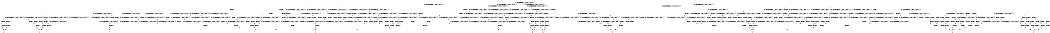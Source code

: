 digraph BCG {
size = "7, 10.5";
center = TRUE;
node [shape = circle];
0 [peripheries = 2];
0 -> 1 [label = "EX !0 !ATOMIC_EXCH_BRANCH (1, +1, TRUE, +0, 2, TRUE) !{0, 1, 2}"];
0 -> 2 [label = "EX !2 !ATOMIC_EXCH_BRANCH (1, +1, TRUE, +0, 2, TRUE) !{0, 1, 2}"];
0 -> 3 [label = "EX !1 !ATOMIC_EXCH_BRANCH (1, +0, FALSE, +0, 1, TRUE) !{0, 1, 2}"];
0 -> 4 [label = "EX !0 !ATOMIC_EXCH_BRANCH (1, +1, TRUE, +0, 2, TRUE) !{0, 1, 2}"];
1 -> 5 [label = "EX !2 !ATOMIC_EXCH_BRANCH (1, +1, TRUE, +0, 2, FALSE) !{0, 1, 2}"];
1 -> 6 [label = "EX !1 !ATOMIC_EXCH_BRANCH (1, +0, FALSE, +0, 1, FALSE) !{0, 1, 2}"];
1 -> 7 [label = "TERMINATE !0"];
2 -> 5 [label = "EX !0 !ATOMIC_EXCH_BRANCH (1, +1, TRUE, +0, 2, FALSE) !{0, 1, 2}"];
2 -> 8 [label = "EX !1 !ATOMIC_EXCH_BRANCH (1, +0, FALSE, +0, 1, FALSE) !{0, 1, 2}"];
2 -> 9 [label = "TERMINATE !2"];
2 -> 10 [label = "EX !0 !ATOMIC_EXCH_BRANCH (1, +1, TRUE, +0, 2, FALSE) !{0, 1, 2}"];
3 -> 3 [label = "EX !1 !ATOMIC_EXCH_BRANCH (1, +0, FALSE, +0, 1, TRUE) !{0, 1, 2}"];
3 -> 11 [label = "EX !0 !ATOMIC_EXCH_BRANCH (1, +1, TRUE, +0, 2, TRUE) !{0, 1, 2}"];
3 -> 12 [label = "EX !2 !ATOMIC_EXCH_BRANCH (1, +1, TRUE, +0, 2, TRUE) !{0, 1, 2}"];
3 -> 13 [label = "EX !0 !ATOMIC_EXCH_BRANCH (1, +1, TRUE, +0, 2, TRUE) !{0, 1, 2}"];
4 -> 14 [label = "EX !1 !ATOMIC_EXCH_BRANCH (1, +0, FALSE, +0, 1, FALSE) !{0, 1, 2}"];
4 -> 10 [label = "EX !2 !ATOMIC_EXCH_BRANCH (1, +1, TRUE, +0, 2, FALSE) !{0, 1, 2}"];
4 -> 15 [label = "EX !1 !ATOMIC_EXCH_BRANCH (1, +0, FALSE, +0, 1, FALSE) !{0, 1, 2}"];
4 -> 16 [label = "TERMINATE !0"];
5 -> 17 [label = "EX !1 !ATOMIC_EXCH_BRANCH (1, +0, FALSE, +0, 1, FALSE) !{0, 1, 2}"];
5 -> 18 [label = "TERMINATE !0"];
5 -> 19 [label = "TERMINATE !2"];
6 -> 20 [label = "EX !2 !ATOMIC_EXCH_BRANCH (1, +1, TRUE, +0, 2, FALSE) !{0, 1, 2}"];
6 -> 21 [label = "TERMINATE !0"];
6 -> 22 [label = "TERMINATE !1"];
7 -> 23 [label = "EX !2 !ATOMIC_EXCH_BRANCH (1, +1, TRUE, +0, 2, FALSE) !{1, 2}"];
7 -> 24 [label = "EX !1 !ATOMIC_EXCH_BRANCH (1, +0, FALSE, +0, 1, FALSE) !{1, 2}"];
7 -> 25 [label = "EX !1 !ATOMIC_EXCH_BRANCH (1, +0, FALSE, +0, 1, FALSE) !{1, 2}"];
8 -> 20 [label = "EX !0 !ATOMIC_EXCH_BRANCH (1, +1, TRUE, +0, 2, FALSE) !{0, 1, 2}"];
8 -> 26 [label = "TERMINATE !2"];
8 -> 27 [label = "TERMINATE !1"];
8 -> 28 [label = "EX !0 !ATOMIC_EXCH_BRANCH (1, +1, TRUE, +0, 2, FALSE) !{0, 1, 2}"];
9 -> 29 [label = "EX !0 !ATOMIC_EXCH_BRANCH (1, +1, TRUE, +0, 2, FALSE) !{0, 1}"];
9 -> 30 [label = "EX !1 !ATOMIC_EXCH_BRANCH (1, +0, FALSE, +0, 1, FALSE) !{0, 1}"];
9 -> 31 [label = "EX !0 !ATOMIC_EXCH_BRANCH (1, +1, TRUE, +0, 2, FALSE) !{0, 1}"];
10 -> 32 [label = "EX !1 !ATOMIC_EXCH_BRANCH (1, +0, FALSE, +0, 1, FALSE) !{0, 1, 2}"];
10 -> 33 [label = "EX !1 !ATOMIC_EXCH_BRANCH (1, +0, FALSE, +0, 1, FALSE) !{0, 1, 2}"];
10 -> 34 [label = "TERMINATE !0"];
10 -> 35 [label = "TERMINATE !2"];
11 -> 6 [label = "EX !1 !ATOMIC_EXCH_BRANCH (1, +0, FALSE, +0, 1, FALSE) !{0, 1, 2}"];
11 -> 36 [label = "EX !2 !ATOMIC_EXCH_BRANCH (1, +1, TRUE, +0, 2, FALSE) !{0, 1, 2}"];
11 -> 37 [label = "TERMINATE !0"];
12 -> 8 [label = "EX !1 !ATOMIC_EXCH_BRANCH (1, +0, FALSE, +0, 1, FALSE) !{0, 1, 2}"];
12 -> 36 [label = "EX !0 !ATOMIC_EXCH_BRANCH (1, +1, TRUE, +0, 2, FALSE) !{0, 1, 2}"];
12 -> 38 [label = "TERMINATE !2"];
12 -> 39 [label = "EX !0 !ATOMIC_EXCH_BRANCH (1, +1, TRUE, +0, 2, FALSE) !{0, 1, 2}"];
13 -> 14 [label = "EX !1 !ATOMIC_EXCH_BRANCH (1, +0, FALSE, +0, 1, FALSE) !{0, 1, 2}"];
13 -> 15 [label = "EX !1 !ATOMIC_EXCH_BRANCH (1, +0, FALSE, +0, 1, FALSE) !{0, 1, 2}"];
13 -> 39 [label = "EX !2 !ATOMIC_EXCH_BRANCH (1, +1, TRUE, +0, 2, FALSE) !{0, 1, 2}"];
13 -> 40 [label = "TERMINATE !0"];
14 -> 41 [label = "EX !2 !ATOMIC_EXCH_BRANCH (1, +1, TRUE, +0, 2, FALSE) !{0, 1, 2}"];
14 -> 42 [label = "EX !2 !ATOMIC_EXCH_BRANCH (1, +1, TRUE, +0, 2, FALSE) !{0, 1, 2}"];
14 -> 43 [label = "TERMINATE !0"];
14 -> 44 [label = "TERMINATE !1"];
15 -> 28 [label = "EX !2 !ATOMIC_EXCH_BRANCH (1, +1, TRUE, +0, 2, FALSE) !{0, 1, 2}"];
15 -> 45 [label = "TERMINATE !0"];
15 -> 46 [label = "TERMINATE !1"];
16 -> 47 [label = "EX !2 !ATOMIC_EXCH_BRANCH (1, +1, TRUE, +0, 2, FALSE) !{1, 2}"];
16 -> 48 [label = "EX !1 !ATOMIC_EXCH_BRANCH (1, +0, FALSE, +0, 1, FALSE) !{1, 2}"];
17 -> 49 [label = "TERMINATE !0"];
17 -> 50 [label = "TERMINATE !2"];
17 -> 51 [label = "TERMINATE !1"];
18 -> 52 [label = "EX !1 !ATOMIC_EXCH_BRANCH (1, +0, FALSE, +0, 1, FALSE) !{1, 2}"];
18 -> 53 [label = "TERMINATE !2"];
18 -> 54 [label = "EX !1 !ATOMIC_EXCH_BRANCH (1, +0, FALSE, +0, 1, FALSE) !{1, 2}"];
19 -> 55 [label = "EX !1 !ATOMIC_EXCH_BRANCH (1, +0, FALSE, +0, 1, FALSE) !{0, 1}"];
19 -> 56 [label = "TERMINATE !0"];
20 -> 49 [label = "TERMINATE !0"];
20 -> 50 [label = "TERMINATE !2"];
20 -> 51 [label = "TERMINATE !1"];
21 -> 57 [label = "EX !2 !ATOMIC_EXCH_BRANCH (1, +1, TRUE, +0, 2, FALSE) !{1, 2}"];
21 -> 58 [label = "TERMINATE !1"];
22 -> 59 [label = "EX !2 !ATOMIC_EXCH_BRANCH (1, +1, TRUE, +0, 2, FALSE) !{0, 2}"];
22 -> 60 [label = "TERMINATE !0"];
23 -> 52 [label = "EX !1 !ATOMIC_EXCH_BRANCH (1, +0, FALSE, +0, 1, FALSE) !{1, 2}"];
23 -> 53 [label = "TERMINATE !2"];
23 -> 54 [label = "EX !1 !ATOMIC_EXCH_BRANCH (1, +0, FALSE, +0, 1, FALSE) !{1, 2}"];
24 -> 57 [label = "EX !2 !ATOMIC_EXCH_BRANCH (1, +1, TRUE, +0, 2, FALSE) !{1, 2}"];
24 -> 58 [label = "TERMINATE !1"];
25 -> 61 [label = "EX !2 !ATOMIC_EXCH_BRANCH (1, +1, TRUE, +0, 2, FALSE) !{1, 2}"];
25 -> 62 [label = "EX !2 !ATOMIC_EXCH_BRANCH (1, +1, TRUE, +0, 2, FALSE) !{1, 2}"];
25 -> 63 [label = "TERMINATE !1"];
26 -> 64 [label = "EX !0 !ATOMIC_EXCH_BRANCH (1, +1, TRUE, +0, 2, FALSE) !{0, 1}"];
26 -> 65 [label = "TERMINATE !1"];
26 -> 66 [label = "EX !0 !ATOMIC_EXCH_BRANCH (1, +1, TRUE, +0, 2, FALSE) !{0, 1}"];
27 -> 59 [label = "EX !0 !ATOMIC_EXCH_BRANCH (1, +1, TRUE, +0, 2, FALSE) !{0, 2}"];
27 -> 67 [label = "TERMINATE !2"];
27 -> 68 [label = "EX !0 !ATOMIC_EXCH_BRANCH (1, +1, TRUE, +0, 2, FALSE) !{0, 2}"];
28 -> 69 [label = "TERMINATE !0"];
28 -> 70 [label = "TERMINATE !2"];
28 -> 71 [label = "TERMINATE !1"];
29 -> 55 [label = "EX !1 !ATOMIC_EXCH_BRANCH (1, +0, FALSE, +0, 1, FALSE) !{0, 1}"];
29 -> 56 [label = "TERMINATE !0"];
30 -> 64 [label = "EX !0 !ATOMIC_EXCH_BRANCH (1, +1, TRUE, +0, 2, FALSE) !{0, 1}"];
30 -> 65 [label = "TERMINATE !1"];
30 -> 66 [label = "EX !0 !ATOMIC_EXCH_BRANCH (1, +1, TRUE, +0, 2, FALSE) !{0, 1}"];
31 -> 72 [label = "EX !1 !ATOMIC_EXCH_BRANCH (1, +0, FALSE, +0, 1, FALSE) !{0, 1}"];
31 -> 73 [label = "EX !1 !ATOMIC_EXCH_BRANCH (1, +0, FALSE, +0, 1, FALSE) !{0, 1}"];
31 -> 74 [label = "TERMINATE !0"];
32 -> 75 [label = "TERMINATE !0"];
32 -> 76 [label = "TERMINATE !2"];
32 -> 77 [label = "TERMINATE !1"];
33 -> 69 [label = "TERMINATE !0"];
33 -> 70 [label = "TERMINATE !2"];
33 -> 71 [label = "TERMINATE !1"];
34 -> 78 [label = "EX !1 !ATOMIC_EXCH_BRANCH (1, +0, FALSE, +0, 1, FALSE) !{1, 2}"];
34 -> 79 [label = "TERMINATE !2"];
35 -> 80 [label = "EX !1 !ATOMIC_EXCH_BRANCH (1, +0, FALSE, +0, 1, FALSE) !{0, 1}"];
35 -> 81 [label = "TERMINATE !0"];
36 -> 17 [label = "EX !1 !ATOMIC_EXCH_BRANCH (1, +0, FALSE, +0, 1, FALSE) !{0, 1, 2}"];
36 -> 82 [label = "TERMINATE !0"];
36 -> 83 [label = "TERMINATE !2"];
37 -> 24 [label = "EX !1 !ATOMIC_EXCH_BRANCH (1, +0, FALSE, +0, 1, FALSE) !{1, 2}"];
37 -> 84 [label = "EX !2 !ATOMIC_EXCH_BRANCH (1, +1, TRUE, +0, 2, FALSE) !{1, 2}"];
37 -> 25 [label = "EX !1 !ATOMIC_EXCH_BRANCH (1, +0, FALSE, +0, 1, FALSE) !{1, 2}"];
38 -> 30 [label = "EX !1 !ATOMIC_EXCH_BRANCH (1, +0, FALSE, +0, 1, FALSE) !{0, 1}"];
38 -> 85 [label = "EX !0 !ATOMIC_EXCH_BRANCH (1, +1, TRUE, +0, 2, FALSE) !{0, 1}"];
38 -> 86 [label = "EX !0 !ATOMIC_EXCH_BRANCH (1, +1, TRUE, +0, 2, FALSE) !{0, 1}"];
39 -> 32 [label = "EX !1 !ATOMIC_EXCH_BRANCH (1, +0, FALSE, +0, 1, FALSE) !{0, 1, 2}"];
39 -> 33 [label = "EX !1 !ATOMIC_EXCH_BRANCH (1, +0, FALSE, +0, 1, FALSE) !{0, 1, 2}"];
39 -> 87 [label = "TERMINATE !0"];
39 -> 88 [label = "TERMINATE !2"];
40 -> 48 [label = "EX !1 !ATOMIC_EXCH_BRANCH (1, +0, FALSE, +0, 1, FALSE) !{1, 2}"];
40 -> 89 [label = "EX !2 !ATOMIC_EXCH_BRANCH (1, +1, TRUE, +0, 2, FALSE) !{1, 2}"];
41 -> 90 [label = "TERMINATE !0"];
41 -> 91 [label = "TERMINATE !2"];
41 -> 92 [label = "TERMINATE !1"];
42 -> 75 [label = "TERMINATE !0"];
42 -> 76 [label = "TERMINATE !2"];
42 -> 77 [label = "TERMINATE !1"];
43 -> 93 [label = "EX !2 !ATOMIC_EXCH_BRANCH (1, +1, TRUE, +0, 2, FALSE) !{1, 2}"];
43 -> 94 [label = "TERMINATE !1"];
44 -> 95 [label = "EX !2 !ATOMIC_EXCH_BRANCH (1, +1, TRUE, +0, 2, FALSE) !{0, 2}"];
44 -> 96 [label = "TERMINATE !0"];
45 -> 97 [label = "EX !2 !ATOMIC_EXCH_BRANCH (1, +1, TRUE, +0, 2, FALSE) !{1, 2}"];
45 -> 98 [label = "TERMINATE !1"];
46 -> 99 [label = "EX !2 !ATOMIC_EXCH_BRANCH (1, +1, TRUE, +0, 2, FALSE) !{0, 2}"];
46 -> 100 [label = "TERMINATE !0"];
47 -> 78 [label = "EX !1 !ATOMIC_EXCH_BRANCH (1, +0, FALSE, +0, 1, FALSE) !{1, 2}"];
47 -> 79 [label = "TERMINATE !2"];
48 -> 97 [label = "EX !2 !ATOMIC_EXCH_BRANCH (1, +1, TRUE, +0, 2, FALSE) !{1, 2}"];
48 -> 98 [label = "TERMINATE !1"];
49 -> 101 [label = "TERMINATE !2"];
49 -> 102 [label = "TERMINATE !1"];
50 -> 103 [label = "TERMINATE !0"];
50 -> 104 [label = "TERMINATE !1"];
51 -> 105 [label = "TERMINATE !0"];
51 -> 106 [label = "TERMINATE !2"];
52 -> 101 [label = "TERMINATE !2"];
52 -> 102 [label = "TERMINATE !1"];
53 -> 107 [label = "EX !1 !ATOMIC_EXCH_BRANCH (1, +0, FALSE, +0, 1, FALSE) !{1}"];
53 -> 108 [label = "EX !1 !ATOMIC_EXCH_BRANCH (1, +0, FALSE, +0, 1, FALSE) !{1}"];
54 -> 109 [label = "TERMINATE !2"];
54 -> 110 [label = "TERMINATE !1"];
55 -> 103 [label = "TERMINATE !0"];
55 -> 104 [label = "TERMINATE !1"];
56 -> 107 [label = "EX !1 !ATOMIC_EXCH_BRANCH (1, +0, FALSE, +0, 1, FALSE) !{1}"];
56 -> 108 [label = "EX !1 !ATOMIC_EXCH_BRANCH (1, +0, FALSE, +0, 1, FALSE) !{1}"];
57 -> 101 [label = "TERMINATE !2"];
57 -> 102 [label = "TERMINATE !1"];
58 -> 111 [label = "EX !2 !ATOMIC_EXCH_BRANCH (1, +1, TRUE, +0, 2, FALSE) !{2}"];
58 -> 112 [label = "EX !2 !ATOMIC_EXCH_BRANCH (1, +1, TRUE, +0, 2, FALSE) !{2}"];
59 -> 105 [label = "TERMINATE !0"];
59 -> 106 [label = "TERMINATE !2"];
60 -> 111 [label = "EX !2 !ATOMIC_EXCH_BRANCH (1, +1, TRUE, +0, 2, FALSE) !{2}"];
60 -> 112 [label = "EX !2 !ATOMIC_EXCH_BRANCH (1, +1, TRUE, +0, 2, FALSE) !{2}"];
61 -> 113 [label = "TERMINATE !2"];
61 -> 114 [label = "TERMINATE !1"];
62 -> 109 [label = "TERMINATE !2"];
62 -> 110 [label = "TERMINATE !1"];
63 -> 115 [label = "EX !2 !ATOMIC_EXCH_BRANCH (1, +1, TRUE, +0, 2, FALSE) !{2}"];
64 -> 103 [label = "TERMINATE !0"];
64 -> 104 [label = "TERMINATE !1"];
65 -> 116 [label = "EX !0 !ATOMIC_EXCH_BRANCH (1, +1, TRUE, +0, 2, FALSE) !{0}"];
65 -> 117 [label = "EX !0 !ATOMIC_EXCH_BRANCH (1, +1, TRUE, +0, 2, FALSE) !{0}"];
66 -> 118 [label = "TERMINATE !0"];
66 -> 119 [label = "TERMINATE !1"];
67 -> 116 [label = "EX !0 !ATOMIC_EXCH_BRANCH (1, +1, TRUE, +0, 2, FALSE) !{0}"];
67 -> 117 [label = "EX !0 !ATOMIC_EXCH_BRANCH (1, +1, TRUE, +0, 2, FALSE) !{0}"];
68 -> 120 [label = "TERMINATE !0"];
68 -> 121 [label = "TERMINATE !2"];
69 -> 122 [label = "TERMINATE !2"];
69 -> 123 [label = "TERMINATE !1"];
70 -> 124 [label = "TERMINATE !0"];
70 -> 125 [label = "TERMINATE !1"];
71 -> 126 [label = "TERMINATE !0"];
71 -> 127 [label = "TERMINATE !2"];
72 -> 128 [label = "TERMINATE !0"];
72 -> 129 [label = "TERMINATE !1"];
73 -> 118 [label = "TERMINATE !0"];
73 -> 119 [label = "TERMINATE !1"];
74 -> 130 [label = "EX !1 !ATOMIC_EXCH_BRANCH (1, +0, FALSE, +0, 1, FALSE) !{1}"];
75 -> 131 [label = "TERMINATE !2"];
75 -> 132 [label = "TERMINATE !1"];
76 -> 133 [label = "TERMINATE !0"];
76 -> 134 [label = "TERMINATE !1"];
77 -> 135 [label = "TERMINATE !0"];
77 -> 136 [label = "TERMINATE !2"];
78 -> 122 [label = "TERMINATE !2"];
78 -> 123 [label = "TERMINATE !1"];
79 -> 137 [label = "EX !1 !ATOMIC_EXCH_BRANCH (1, +0, FALSE, +0, 1, FALSE) !{1}"];
80 -> 124 [label = "TERMINATE !0"];
80 -> 125 [label = "TERMINATE !1"];
81 -> 137 [label = "EX !1 !ATOMIC_EXCH_BRANCH (1, +0, FALSE, +0, 1, FALSE) !{1}"];
82 -> 52 [label = "EX !1 !ATOMIC_EXCH_BRANCH (1, +0, FALSE, +0, 1, FALSE) !{1, 2}"];
82 -> 138 [label = "TERMINATE !2"];
82 -> 54 [label = "EX !1 !ATOMIC_EXCH_BRANCH (1, +0, FALSE, +0, 1, FALSE) !{1, 2}"];
83 -> 55 [label = "EX !1 !ATOMIC_EXCH_BRANCH (1, +0, FALSE, +0, 1, FALSE) !{0, 1}"];
83 -> 139 [label = "TERMINATE !0"];
84 -> 52 [label = "EX !1 !ATOMIC_EXCH_BRANCH (1, +0, FALSE, +0, 1, FALSE) !{1, 2}"];
84 -> 138 [label = "TERMINATE !2"];
84 -> 54 [label = "EX !1 !ATOMIC_EXCH_BRANCH (1, +0, FALSE, +0, 1, FALSE) !{1, 2}"];
85 -> 55 [label = "EX !1 !ATOMIC_EXCH_BRANCH (1, +0, FALSE, +0, 1, FALSE) !{0, 1}"];
85 -> 139 [label = "TERMINATE !0"];
86 -> 72 [label = "EX !1 !ATOMIC_EXCH_BRANCH (1, +0, FALSE, +0, 1, FALSE) !{0, 1}"];
86 -> 73 [label = "EX !1 !ATOMIC_EXCH_BRANCH (1, +0, FALSE, +0, 1, FALSE) !{0, 1}"];
86 -> 140 [label = "TERMINATE !0"];
87 -> 78 [label = "EX !1 !ATOMIC_EXCH_BRANCH (1, +0, FALSE, +0, 1, FALSE) !{1, 2}"];
87 -> 141 [label = "TERMINATE !2"];
88 -> 80 [label = "EX !1 !ATOMIC_EXCH_BRANCH (1, +0, FALSE, +0, 1, FALSE) !{0, 1}"];
88 -> 142 [label = "TERMINATE !0"];
89 -> 78 [label = "EX !1 !ATOMIC_EXCH_BRANCH (1, +0, FALSE, +0, 1, FALSE) !{1, 2}"];
89 -> 141 [label = "TERMINATE !2"];
90 -> 143 [label = "TERMINATE !2"];
90 -> 144 [label = "TERMINATE !1"];
91 -> 145 [label = "TERMINATE !0"];
91 -> 146 [label = "TERMINATE !1"];
92 -> 147 [label = "TERMINATE !0"];
92 -> 148 [label = "TERMINATE !2"];
93 -> 131 [label = "TERMINATE !2"];
93 -> 132 [label = "TERMINATE !1"];
94 -> 149 [label = "EX !2 !ATOMIC_EXCH_BRANCH (1, +1, TRUE, +0, 2, FALSE) !{2}"];
95 -> 135 [label = "TERMINATE !0"];
95 -> 136 [label = "TERMINATE !2"];
96 -> 149 [label = "EX !2 !ATOMIC_EXCH_BRANCH (1, +1, TRUE, +0, 2, FALSE) !{2}"];
97 -> 122 [label = "TERMINATE !2"];
97 -> 123 [label = "TERMINATE !1"];
98 -> 150 [label = "EX !2 !ATOMIC_EXCH_BRANCH (1, +1, TRUE, +0, 2, FALSE) !{2}"];
99 -> 126 [label = "TERMINATE !0"];
99 -> 127 [label = "TERMINATE !2"];
100 -> 150 [label = "EX !2 !ATOMIC_EXCH_BRANCH (1, +1, TRUE, +0, 2, FALSE) !{2}"];
101 -> 151 [label = "TERMINATE !1"];
102 -> 152 [label = "TERMINATE !2"];
103 -> 151 [label = "TERMINATE !1"];
104 -> 153 [label = "TERMINATE !0"];
105 -> 152 [label = "TERMINATE !2"];
106 -> 153 [label = "TERMINATE !0"];
107 -> 151 [label = "TERMINATE !1"];
108 -> 154 [label = "TERMINATE !1"];
109 -> 155 [label = "TERMINATE !1"];
110 -> 156 [label = "TERMINATE !2"];
111 -> 152 [label = "TERMINATE !2"];
112 -> 157 [label = "TERMINATE !2"];
113 -> 158 [label = "TERMINATE !1"];
114 -> 159 [label = "TERMINATE !2"];
115 -> 156 [label = "TERMINATE !2"];
116 -> 153 [label = "TERMINATE !0"];
117 -> 160 [label = "TERMINATE !0"];
118 -> 161 [label = "TERMINATE !1"];
119 -> 162 [label = "TERMINATE !0"];
120 -> 163 [label = "TERMINATE !2"];
121 -> 164 [label = "TERMINATE !0"];
122 -> 165 [label = "TERMINATE !1"];
123 -> 166 [label = "TERMINATE !2"];
124 -> 165 [label = "TERMINATE !1"];
125 -> 167 [label = "TERMINATE !0"];
126 -> 166 [label = "TERMINATE !2"];
127 -> 167 [label = "TERMINATE !0"];
128 -> 168 [label = "TERMINATE !1"];
129 -> 169 [label = "TERMINATE !0"];
130 -> 161 [label = "TERMINATE !1"];
131 -> 170 [label = "TERMINATE !1"];
132 -> 171 [label = "TERMINATE !2"];
133 -> 170 [label = "TERMINATE !1"];
134 -> 172 [label = "TERMINATE !0"];
135 -> 171 [label = "TERMINATE !2"];
136 -> 172 [label = "TERMINATE !0"];
137 -> 165 [label = "TERMINATE !1"];
138 -> 107 [label = "EX !1 !ATOMIC_EXCH_BRANCH (1, +0, FALSE, +0, 1, FALSE) !{1}"];
138 -> 108 [label = "EX !1 !ATOMIC_EXCH_BRANCH (1, +0, FALSE, +0, 1, FALSE) !{1}"];
139 -> 107 [label = "EX !1 !ATOMIC_EXCH_BRANCH (1, +0, FALSE, +0, 1, FALSE) !{1}"];
139 -> 108 [label = "EX !1 !ATOMIC_EXCH_BRANCH (1, +0, FALSE, +0, 1, FALSE) !{1}"];
140 -> 130 [label = "EX !1 !ATOMIC_EXCH_BRANCH (1, +0, FALSE, +0, 1, FALSE) !{1}"];
141 -> 137 [label = "EX !1 !ATOMIC_EXCH_BRANCH (1, +0, FALSE, +0, 1, FALSE) !{1}"];
142 -> 137 [label = "EX !1 !ATOMIC_EXCH_BRANCH (1, +0, FALSE, +0, 1, FALSE) !{1}"];
143 -> 173 [label = "TERMINATE !1"];
144 -> 174 [label = "TERMINATE !2"];
145 -> 173 [label = "TERMINATE !1"];
146 -> 175 [label = "TERMINATE !0"];
147 -> 174 [label = "TERMINATE !2"];
148 -> 175 [label = "TERMINATE !0"];
149 -> 171 [label = "TERMINATE !2"];
150 -> 166 [label = "TERMINATE !2"];
151 -> 176 [label = "exit"];
152 -> 176 [label = "exit"];
153 -> 176 [label = "exit"];
154 -> 177 [label = "exit"];
155 -> 178 [label = "exit"];
156 -> 178 [label = "exit"];
157 -> 179 [label = "exit"];
158 -> 180 [label = "exit"];
159 -> 180 [label = "exit"];
160 -> 181 [label = "exit"];
161 -> 182 [label = "exit"];
162 -> 182 [label = "exit"];
163 -> 183 [label = "exit"];
164 -> 183 [label = "exit"];
165 -> 184 [label = "exit"];
166 -> 184 [label = "exit"];
167 -> 184 [label = "exit"];
168 -> 185 [label = "exit"];
169 -> 185 [label = "exit"];
170 -> 186 [label = "exit"];
171 -> 186 [label = "exit"];
172 -> 186 [label = "exit"];
173 -> 187 [label = "exit"];
174 -> 187 [label = "exit"];
175 -> 187 [label = "exit"];
}
